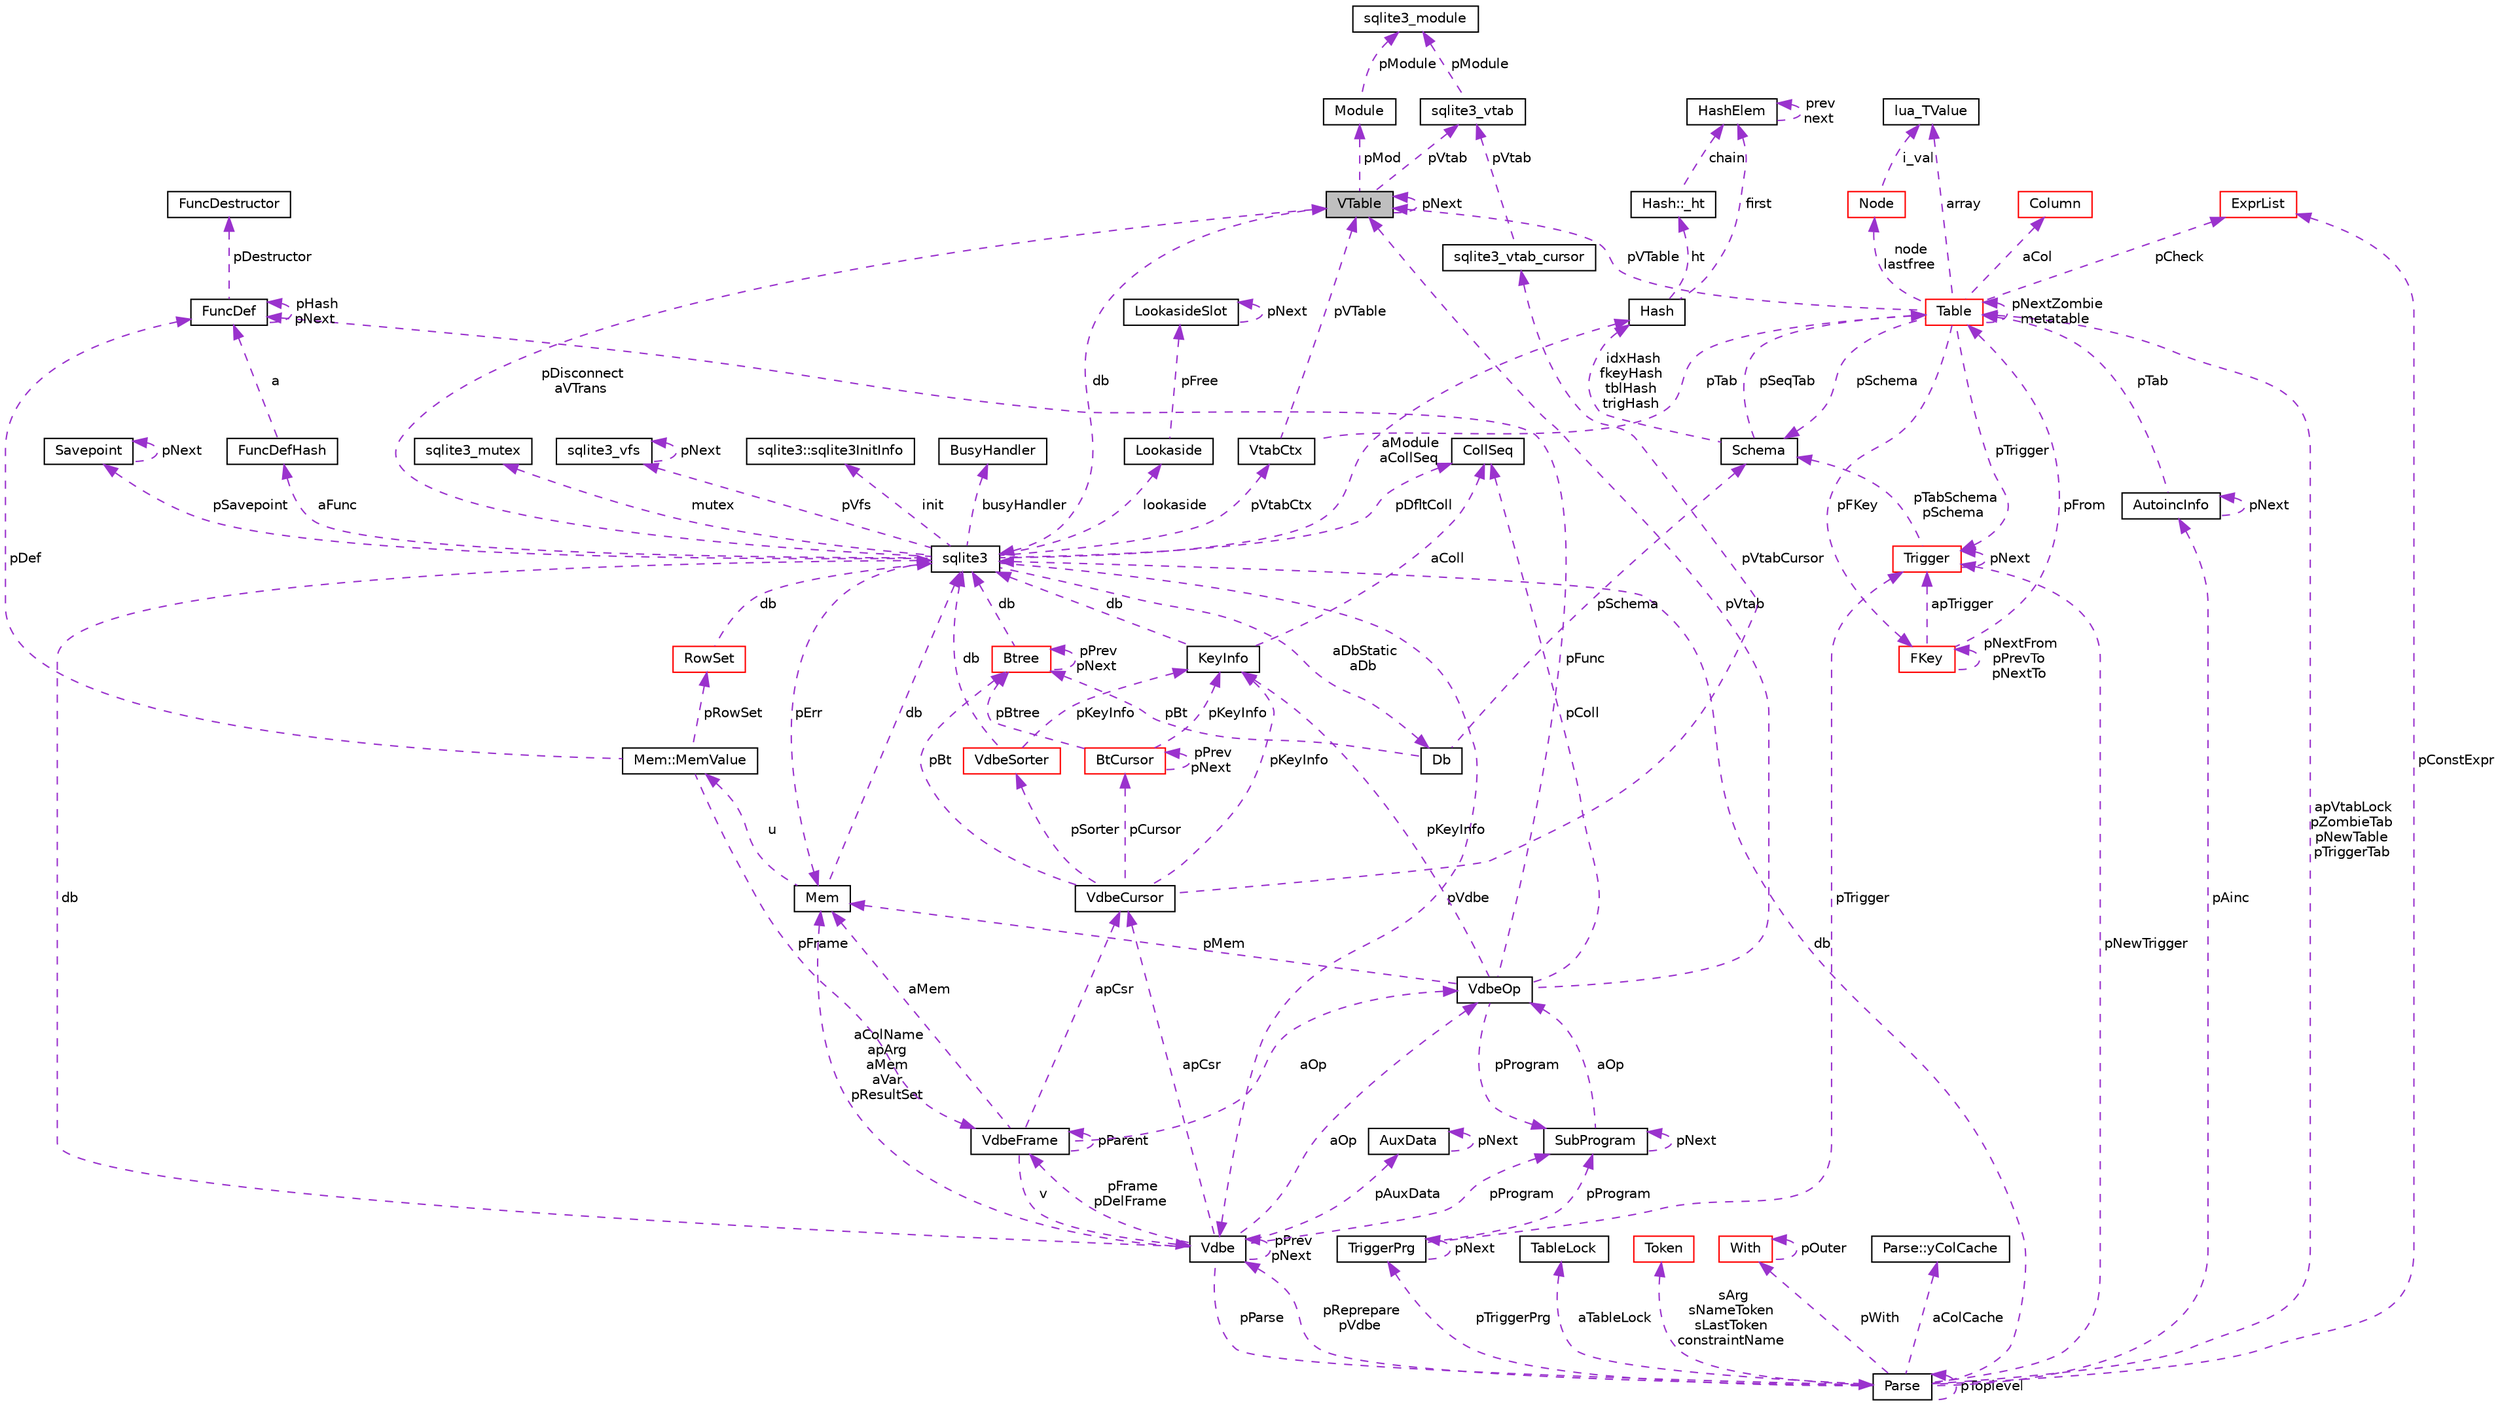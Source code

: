 digraph "VTable"
{
  edge [fontname="Helvetica",fontsize="10",labelfontname="Helvetica",labelfontsize="10"];
  node [fontname="Helvetica",fontsize="10",shape=record];
  Node1 [label="VTable",height=0.2,width=0.4,color="black", fillcolor="grey75", style="filled", fontcolor="black"];
  Node2 -> Node1 [dir="back",color="darkorchid3",fontsize="10",style="dashed",label=" db" ,fontname="Helvetica"];
  Node2 [label="sqlite3",height=0.2,width=0.4,color="black", fillcolor="white", style="filled",URL="$structsqlite3.html"];
  Node3 -> Node2 [dir="back",color="darkorchid3",fontsize="10",style="dashed",label=" pErr" ,fontname="Helvetica"];
  Node3 [label="Mem",height=0.2,width=0.4,color="black", fillcolor="white", style="filled",URL="$struct_mem.html"];
  Node4 -> Node3 [dir="back",color="darkorchid3",fontsize="10",style="dashed",label=" u" ,fontname="Helvetica"];
  Node4 [label="Mem::MemValue",height=0.2,width=0.4,color="black", fillcolor="white", style="filled",URL="$union_mem_1_1_mem_value.html"];
  Node5 -> Node4 [dir="back",color="darkorchid3",fontsize="10",style="dashed",label=" pFrame" ,fontname="Helvetica"];
  Node5 [label="VdbeFrame",height=0.2,width=0.4,color="black", fillcolor="white", style="filled",URL="$struct_vdbe_frame.html"];
  Node3 -> Node5 [dir="back",color="darkorchid3",fontsize="10",style="dashed",label=" aMem" ,fontname="Helvetica"];
  Node6 -> Node5 [dir="back",color="darkorchid3",fontsize="10",style="dashed",label=" v" ,fontname="Helvetica"];
  Node6 [label="Vdbe",height=0.2,width=0.4,color="black", fillcolor="white", style="filled",URL="$struct_vdbe.html"];
  Node6 -> Node6 [dir="back",color="darkorchid3",fontsize="10",style="dashed",label=" pPrev\npNext" ,fontname="Helvetica"];
  Node3 -> Node6 [dir="back",color="darkorchid3",fontsize="10",style="dashed",label=" aColName\napArg\naMem\naVar\npResultSet" ,fontname="Helvetica"];
  Node2 -> Node6 [dir="back",color="darkorchid3",fontsize="10",style="dashed",label=" db" ,fontname="Helvetica"];
  Node5 -> Node6 [dir="back",color="darkorchid3",fontsize="10",style="dashed",label=" pFrame\npDelFrame" ,fontname="Helvetica"];
  Node7 -> Node6 [dir="back",color="darkorchid3",fontsize="10",style="dashed",label=" pAuxData" ,fontname="Helvetica"];
  Node7 [label="AuxData",height=0.2,width=0.4,color="black", fillcolor="white", style="filled",URL="$struct_aux_data.html"];
  Node7 -> Node7 [dir="back",color="darkorchid3",fontsize="10",style="dashed",label=" pNext" ,fontname="Helvetica"];
  Node8 -> Node6 [dir="back",color="darkorchid3",fontsize="10",style="dashed",label=" pProgram" ,fontname="Helvetica"];
  Node8 [label="SubProgram",height=0.2,width=0.4,color="black", fillcolor="white", style="filled",URL="$struct_sub_program.html"];
  Node8 -> Node8 [dir="back",color="darkorchid3",fontsize="10",style="dashed",label=" pNext" ,fontname="Helvetica"];
  Node9 -> Node8 [dir="back",color="darkorchid3",fontsize="10",style="dashed",label=" aOp" ,fontname="Helvetica"];
  Node9 [label="VdbeOp",height=0.2,width=0.4,color="black", fillcolor="white", style="filled",URL="$struct_vdbe_op.html"];
  Node3 -> Node9 [dir="back",color="darkorchid3",fontsize="10",style="dashed",label=" pMem" ,fontname="Helvetica"];
  Node10 -> Node9 [dir="back",color="darkorchid3",fontsize="10",style="dashed",label=" pColl" ,fontname="Helvetica"];
  Node10 [label="CollSeq",height=0.2,width=0.4,color="black", fillcolor="white", style="filled",URL="$struct_coll_seq.html"];
  Node1 -> Node9 [dir="back",color="darkorchid3",fontsize="10",style="dashed",label=" pVtab" ,fontname="Helvetica"];
  Node8 -> Node9 [dir="back",color="darkorchid3",fontsize="10",style="dashed",label=" pProgram" ,fontname="Helvetica"];
  Node11 -> Node9 [dir="back",color="darkorchid3",fontsize="10",style="dashed",label=" pKeyInfo" ,fontname="Helvetica"];
  Node11 [label="KeyInfo",height=0.2,width=0.4,color="black", fillcolor="white", style="filled",URL="$struct_key_info.html"];
  Node2 -> Node11 [dir="back",color="darkorchid3",fontsize="10",style="dashed",label=" db" ,fontname="Helvetica"];
  Node10 -> Node11 [dir="back",color="darkorchid3",fontsize="10",style="dashed",label=" aColl" ,fontname="Helvetica"];
  Node12 -> Node9 [dir="back",color="darkorchid3",fontsize="10",style="dashed",label=" pFunc" ,fontname="Helvetica"];
  Node12 [label="FuncDef",height=0.2,width=0.4,color="black", fillcolor="white", style="filled",URL="$struct_func_def.html"];
  Node13 -> Node12 [dir="back",color="darkorchid3",fontsize="10",style="dashed",label=" pDestructor" ,fontname="Helvetica"];
  Node13 [label="FuncDestructor",height=0.2,width=0.4,color="black", fillcolor="white", style="filled",URL="$struct_func_destructor.html"];
  Node12 -> Node12 [dir="back",color="darkorchid3",fontsize="10",style="dashed",label=" pHash\npNext" ,fontname="Helvetica"];
  Node14 -> Node6 [dir="back",color="darkorchid3",fontsize="10",style="dashed",label=" apCsr" ,fontname="Helvetica"];
  Node14 [label="VdbeCursor",height=0.2,width=0.4,color="black", fillcolor="white", style="filled",URL="$struct_vdbe_cursor.html"];
  Node15 -> Node14 [dir="back",color="darkorchid3",fontsize="10",style="dashed",label=" pCursor" ,fontname="Helvetica"];
  Node15 [label="BtCursor",height=0.2,width=0.4,color="red", fillcolor="white", style="filled",URL="$struct_bt_cursor.html"];
  Node15 -> Node15 [dir="back",color="darkorchid3",fontsize="10",style="dashed",label=" pPrev\npNext" ,fontname="Helvetica"];
  Node11 -> Node15 [dir="back",color="darkorchid3",fontsize="10",style="dashed",label=" pKeyInfo" ,fontname="Helvetica"];
  Node16 -> Node15 [dir="back",color="darkorchid3",fontsize="10",style="dashed",label=" pBtree" ,fontname="Helvetica"];
  Node16 [label="Btree",height=0.2,width=0.4,color="red", fillcolor="white", style="filled",URL="$struct_btree.html"];
  Node2 -> Node16 [dir="back",color="darkorchid3",fontsize="10",style="dashed",label=" db" ,fontname="Helvetica"];
  Node16 -> Node16 [dir="back",color="darkorchid3",fontsize="10",style="dashed",label=" pPrev\npNext" ,fontname="Helvetica"];
  Node17 -> Node14 [dir="back",color="darkorchid3",fontsize="10",style="dashed",label=" pVtabCursor" ,fontname="Helvetica"];
  Node17 [label="sqlite3_vtab_cursor",height=0.2,width=0.4,color="black", fillcolor="white", style="filled",URL="$structsqlite3__vtab__cursor.html"];
  Node18 -> Node17 [dir="back",color="darkorchid3",fontsize="10",style="dashed",label=" pVtab" ,fontname="Helvetica"];
  Node18 [label="sqlite3_vtab",height=0.2,width=0.4,color="black", fillcolor="white", style="filled",URL="$structsqlite3__vtab.html"];
  Node19 -> Node18 [dir="back",color="darkorchid3",fontsize="10",style="dashed",label=" pModule" ,fontname="Helvetica"];
  Node19 [label="sqlite3_module",height=0.2,width=0.4,color="black", fillcolor="white", style="filled",URL="$structsqlite3__module.html"];
  Node20 -> Node14 [dir="back",color="darkorchid3",fontsize="10",style="dashed",label=" pSorter" ,fontname="Helvetica"];
  Node20 [label="VdbeSorter",height=0.2,width=0.4,color="red", fillcolor="white", style="filled",URL="$struct_vdbe_sorter.html"];
  Node2 -> Node20 [dir="back",color="darkorchid3",fontsize="10",style="dashed",label=" db" ,fontname="Helvetica"];
  Node11 -> Node20 [dir="back",color="darkorchid3",fontsize="10",style="dashed",label=" pKeyInfo" ,fontname="Helvetica"];
  Node11 -> Node14 [dir="back",color="darkorchid3",fontsize="10",style="dashed",label=" pKeyInfo" ,fontname="Helvetica"];
  Node16 -> Node14 [dir="back",color="darkorchid3",fontsize="10",style="dashed",label=" pBt" ,fontname="Helvetica"];
  Node21 -> Node6 [dir="back",color="darkorchid3",fontsize="10",style="dashed",label=" pParse" ,fontname="Helvetica"];
  Node21 [label="Parse",height=0.2,width=0.4,color="black", fillcolor="white", style="filled",URL="$struct_parse.html"];
  Node6 -> Node21 [dir="back",color="darkorchid3",fontsize="10",style="dashed",label=" pReprepare\npVdbe" ,fontname="Helvetica"];
  Node2 -> Node21 [dir="back",color="darkorchid3",fontsize="10",style="dashed",label=" db" ,fontname="Helvetica"];
  Node22 -> Node21 [dir="back",color="darkorchid3",fontsize="10",style="dashed",label=" aTableLock" ,fontname="Helvetica"];
  Node22 [label="TableLock",height=0.2,width=0.4,color="black", fillcolor="white", style="filled",URL="$struct_table_lock.html"];
  Node23 -> Node21 [dir="back",color="darkorchid3",fontsize="10",style="dashed",label=" sArg\nsNameToken\nsLastToken\nconstraintName" ,fontname="Helvetica"];
  Node23 [label="Token",height=0.2,width=0.4,color="red", fillcolor="white", style="filled",URL="$struct_token.html"];
  Node24 -> Node21 [dir="back",color="darkorchid3",fontsize="10",style="dashed",label=" pWith" ,fontname="Helvetica"];
  Node24 [label="With",height=0.2,width=0.4,color="red", fillcolor="white", style="filled",URL="$struct_with.html"];
  Node24 -> Node24 [dir="back",color="darkorchid3",fontsize="10",style="dashed",label=" pOuter" ,fontname="Helvetica"];
  Node25 -> Node21 [dir="back",color="darkorchid3",fontsize="10",style="dashed",label=" aColCache" ,fontname="Helvetica"];
  Node25 [label="Parse::yColCache",height=0.2,width=0.4,color="black", fillcolor="white", style="filled",URL="$struct_parse_1_1y_col_cache.html"];
  Node26 -> Node21 [dir="back",color="darkorchid3",fontsize="10",style="dashed",label=" apVtabLock\npZombieTab\npNewTable\npTriggerTab" ,fontname="Helvetica"];
  Node26 [label="Table",height=0.2,width=0.4,color="red", fillcolor="white", style="filled",URL="$struct_table.html"];
  Node27 -> Node26 [dir="back",color="darkorchid3",fontsize="10",style="dashed",label=" node\nlastfree" ,fontname="Helvetica"];
  Node27 [label="Node",height=0.2,width=0.4,color="red", fillcolor="white", style="filled",URL="$struct_node.html"];
  Node28 -> Node27 [dir="back",color="darkorchid3",fontsize="10",style="dashed",label=" i_val" ,fontname="Helvetica"];
  Node28 [label="lua_TValue",height=0.2,width=0.4,color="black", fillcolor="white", style="filled",URL="$structlua___t_value.html"];
  Node29 -> Node26 [dir="back",color="darkorchid3",fontsize="10",style="dashed",label=" pSchema" ,fontname="Helvetica"];
  Node29 [label="Schema",height=0.2,width=0.4,color="black", fillcolor="white", style="filled",URL="$struct_schema.html"];
  Node26 -> Node29 [dir="back",color="darkorchid3",fontsize="10",style="dashed",label=" pSeqTab" ,fontname="Helvetica"];
  Node30 -> Node29 [dir="back",color="darkorchid3",fontsize="10",style="dashed",label=" idxHash\nfkeyHash\ntblHash\ntrigHash" ,fontname="Helvetica"];
  Node30 [label="Hash",height=0.2,width=0.4,color="black", fillcolor="white", style="filled",URL="$struct_hash.html"];
  Node31 -> Node30 [dir="back",color="darkorchid3",fontsize="10",style="dashed",label=" ht" ,fontname="Helvetica"];
  Node31 [label="Hash::_ht",height=0.2,width=0.4,color="black", fillcolor="white", style="filled",URL="$struct_hash_1_1__ht.html"];
  Node32 -> Node31 [dir="back",color="darkorchid3",fontsize="10",style="dashed",label=" chain" ,fontname="Helvetica"];
  Node32 [label="HashElem",height=0.2,width=0.4,color="black", fillcolor="white", style="filled",URL="$struct_hash_elem.html"];
  Node32 -> Node32 [dir="back",color="darkorchid3",fontsize="10",style="dashed",label=" prev\nnext" ,fontname="Helvetica"];
  Node32 -> Node30 [dir="back",color="darkorchid3",fontsize="10",style="dashed",label=" first" ,fontname="Helvetica"];
  Node28 -> Node26 [dir="back",color="darkorchid3",fontsize="10",style="dashed",label=" array" ,fontname="Helvetica"];
  Node33 -> Node26 [dir="back",color="darkorchid3",fontsize="10",style="dashed",label=" aCol" ,fontname="Helvetica"];
  Node33 [label="Column",height=0.2,width=0.4,color="red", fillcolor="white", style="filled",URL="$struct_column.html"];
  Node34 -> Node26 [dir="back",color="darkorchid3",fontsize="10",style="dashed",label=" pFKey" ,fontname="Helvetica"];
  Node34 [label="FKey",height=0.2,width=0.4,color="red", fillcolor="white", style="filled",URL="$struct_f_key.html"];
  Node34 -> Node34 [dir="back",color="darkorchid3",fontsize="10",style="dashed",label=" pNextFrom\npPrevTo\npNextTo" ,fontname="Helvetica"];
  Node26 -> Node34 [dir="back",color="darkorchid3",fontsize="10",style="dashed",label=" pFrom" ,fontname="Helvetica"];
  Node35 -> Node34 [dir="back",color="darkorchid3",fontsize="10",style="dashed",label=" apTrigger" ,fontname="Helvetica"];
  Node35 [label="Trigger",height=0.2,width=0.4,color="red", fillcolor="white", style="filled",URL="$struct_trigger.html"];
  Node29 -> Node35 [dir="back",color="darkorchid3",fontsize="10",style="dashed",label=" pTabSchema\npSchema" ,fontname="Helvetica"];
  Node35 -> Node35 [dir="back",color="darkorchid3",fontsize="10",style="dashed",label=" pNext" ,fontname="Helvetica"];
  Node1 -> Node26 [dir="back",color="darkorchid3",fontsize="10",style="dashed",label=" pVTable" ,fontname="Helvetica"];
  Node26 -> Node26 [dir="back",color="darkorchid3",fontsize="10",style="dashed",label=" pNextZombie\nmetatable" ,fontname="Helvetica"];
  Node35 -> Node26 [dir="back",color="darkorchid3",fontsize="10",style="dashed",label=" pTrigger" ,fontname="Helvetica"];
  Node36 -> Node26 [dir="back",color="darkorchid3",fontsize="10",style="dashed",label=" pCheck" ,fontname="Helvetica"];
  Node36 [label="ExprList",height=0.2,width=0.4,color="red", fillcolor="white", style="filled",URL="$struct_expr_list.html"];
  Node35 -> Node21 [dir="back",color="darkorchid3",fontsize="10",style="dashed",label=" pNewTrigger" ,fontname="Helvetica"];
  Node37 -> Node21 [dir="back",color="darkorchid3",fontsize="10",style="dashed",label=" pTriggerPrg" ,fontname="Helvetica"];
  Node37 [label="TriggerPrg",height=0.2,width=0.4,color="black", fillcolor="white", style="filled",URL="$struct_trigger_prg.html"];
  Node8 -> Node37 [dir="back",color="darkorchid3",fontsize="10",style="dashed",label=" pProgram" ,fontname="Helvetica"];
  Node35 -> Node37 [dir="back",color="darkorchid3",fontsize="10",style="dashed",label=" pTrigger" ,fontname="Helvetica"];
  Node37 -> Node37 [dir="back",color="darkorchid3",fontsize="10",style="dashed",label=" pNext" ,fontname="Helvetica"];
  Node38 -> Node21 [dir="back",color="darkorchid3",fontsize="10",style="dashed",label=" pAinc" ,fontname="Helvetica"];
  Node38 [label="AutoincInfo",height=0.2,width=0.4,color="black", fillcolor="white", style="filled",URL="$struct_autoinc_info.html"];
  Node26 -> Node38 [dir="back",color="darkorchid3",fontsize="10",style="dashed",label=" pTab" ,fontname="Helvetica"];
  Node38 -> Node38 [dir="back",color="darkorchid3",fontsize="10",style="dashed",label=" pNext" ,fontname="Helvetica"];
  Node36 -> Node21 [dir="back",color="darkorchid3",fontsize="10",style="dashed",label=" pConstExpr" ,fontname="Helvetica"];
  Node21 -> Node21 [dir="back",color="darkorchid3",fontsize="10",style="dashed",label=" pToplevel" ,fontname="Helvetica"];
  Node9 -> Node6 [dir="back",color="darkorchid3",fontsize="10",style="dashed",label=" aOp" ,fontname="Helvetica"];
  Node5 -> Node5 [dir="back",color="darkorchid3",fontsize="10",style="dashed",label=" pParent" ,fontname="Helvetica"];
  Node14 -> Node5 [dir="back",color="darkorchid3",fontsize="10",style="dashed",label=" apCsr" ,fontname="Helvetica"];
  Node9 -> Node5 [dir="back",color="darkorchid3",fontsize="10",style="dashed",label=" aOp" ,fontname="Helvetica"];
  Node39 -> Node4 [dir="back",color="darkorchid3",fontsize="10",style="dashed",label=" pRowSet" ,fontname="Helvetica"];
  Node39 [label="RowSet",height=0.2,width=0.4,color="red", fillcolor="white", style="filled",URL="$struct_row_set.html"];
  Node2 -> Node39 [dir="back",color="darkorchid3",fontsize="10",style="dashed",label=" db" ,fontname="Helvetica"];
  Node12 -> Node4 [dir="back",color="darkorchid3",fontsize="10",style="dashed",label=" pDef" ,fontname="Helvetica"];
  Node2 -> Node3 [dir="back",color="darkorchid3",fontsize="10",style="dashed",label=" db" ,fontname="Helvetica"];
  Node6 -> Node2 [dir="back",color="darkorchid3",fontsize="10",style="dashed",label=" pVdbe" ,fontname="Helvetica"];
  Node40 -> Node2 [dir="back",color="darkorchid3",fontsize="10",style="dashed",label=" pSavepoint" ,fontname="Helvetica"];
  Node40 [label="Savepoint",height=0.2,width=0.4,color="black", fillcolor="white", style="filled",URL="$struct_savepoint.html"];
  Node40 -> Node40 [dir="back",color="darkorchid3",fontsize="10",style="dashed",label=" pNext" ,fontname="Helvetica"];
  Node41 -> Node2 [dir="back",color="darkorchid3",fontsize="10",style="dashed",label=" aFunc" ,fontname="Helvetica"];
  Node41 [label="FuncDefHash",height=0.2,width=0.4,color="black", fillcolor="white", style="filled",URL="$struct_func_def_hash.html"];
  Node12 -> Node41 [dir="back",color="darkorchid3",fontsize="10",style="dashed",label=" a" ,fontname="Helvetica"];
  Node42 -> Node2 [dir="back",color="darkorchid3",fontsize="10",style="dashed",label=" lookaside" ,fontname="Helvetica"];
  Node42 [label="Lookaside",height=0.2,width=0.4,color="black", fillcolor="white", style="filled",URL="$struct_lookaside.html"];
  Node43 -> Node42 [dir="back",color="darkorchid3",fontsize="10",style="dashed",label=" pFree" ,fontname="Helvetica"];
  Node43 [label="LookasideSlot",height=0.2,width=0.4,color="black", fillcolor="white", style="filled",URL="$struct_lookaside_slot.html"];
  Node43 -> Node43 [dir="back",color="darkorchid3",fontsize="10",style="dashed",label=" pNext" ,fontname="Helvetica"];
  Node44 -> Node2 [dir="back",color="darkorchid3",fontsize="10",style="dashed",label=" mutex" ,fontname="Helvetica"];
  Node44 [label="sqlite3_mutex",height=0.2,width=0.4,color="black", fillcolor="white", style="filled",URL="$structsqlite3__mutex.html"];
  Node45 -> Node2 [dir="back",color="darkorchid3",fontsize="10",style="dashed",label=" pVfs" ,fontname="Helvetica"];
  Node45 [label="sqlite3_vfs",height=0.2,width=0.4,color="black", fillcolor="white", style="filled",URL="$structsqlite3__vfs.html"];
  Node45 -> Node45 [dir="back",color="darkorchid3",fontsize="10",style="dashed",label=" pNext" ,fontname="Helvetica"];
  Node46 -> Node2 [dir="back",color="darkorchid3",fontsize="10",style="dashed",label=" init" ,fontname="Helvetica"];
  Node46 [label="sqlite3::sqlite3InitInfo",height=0.2,width=0.4,color="black", fillcolor="white", style="filled",URL="$structsqlite3_1_1sqlite3_init_info.html"];
  Node47 -> Node2 [dir="back",color="darkorchid3",fontsize="10",style="dashed",label=" busyHandler" ,fontname="Helvetica"];
  Node47 [label="BusyHandler",height=0.2,width=0.4,color="black", fillcolor="white", style="filled",URL="$struct_busy_handler.html"];
  Node48 -> Node2 [dir="back",color="darkorchid3",fontsize="10",style="dashed",label=" pVtabCtx" ,fontname="Helvetica"];
  Node48 [label="VtabCtx",height=0.2,width=0.4,color="black", fillcolor="white", style="filled",URL="$struct_vtab_ctx.html"];
  Node1 -> Node48 [dir="back",color="darkorchid3",fontsize="10",style="dashed",label=" pVTable" ,fontname="Helvetica"];
  Node26 -> Node48 [dir="back",color="darkorchid3",fontsize="10",style="dashed",label=" pTab" ,fontname="Helvetica"];
  Node10 -> Node2 [dir="back",color="darkorchid3",fontsize="10",style="dashed",label=" pDfltColl" ,fontname="Helvetica"];
  Node1 -> Node2 [dir="back",color="darkorchid3",fontsize="10",style="dashed",label=" pDisconnect\naVTrans" ,fontname="Helvetica"];
  Node49 -> Node2 [dir="back",color="darkorchid3",fontsize="10",style="dashed",label=" aDbStatic\naDb" ,fontname="Helvetica"];
  Node49 [label="Db",height=0.2,width=0.4,color="black", fillcolor="white", style="filled",URL="$struct_db.html"];
  Node29 -> Node49 [dir="back",color="darkorchid3",fontsize="10",style="dashed",label=" pSchema" ,fontname="Helvetica"];
  Node16 -> Node49 [dir="back",color="darkorchid3",fontsize="10",style="dashed",label=" pBt" ,fontname="Helvetica"];
  Node30 -> Node2 [dir="back",color="darkorchid3",fontsize="10",style="dashed",label=" aModule\naCollSeq" ,fontname="Helvetica"];
  Node1 -> Node1 [dir="back",color="darkorchid3",fontsize="10",style="dashed",label=" pNext" ,fontname="Helvetica"];
  Node50 -> Node1 [dir="back",color="darkorchid3",fontsize="10",style="dashed",label=" pMod" ,fontname="Helvetica"];
  Node50 [label="Module",height=0.2,width=0.4,color="black", fillcolor="white", style="filled",URL="$struct_module.html"];
  Node19 -> Node50 [dir="back",color="darkorchid3",fontsize="10",style="dashed",label=" pModule" ,fontname="Helvetica"];
  Node18 -> Node1 [dir="back",color="darkorchid3",fontsize="10",style="dashed",label=" pVtab" ,fontname="Helvetica"];
}
